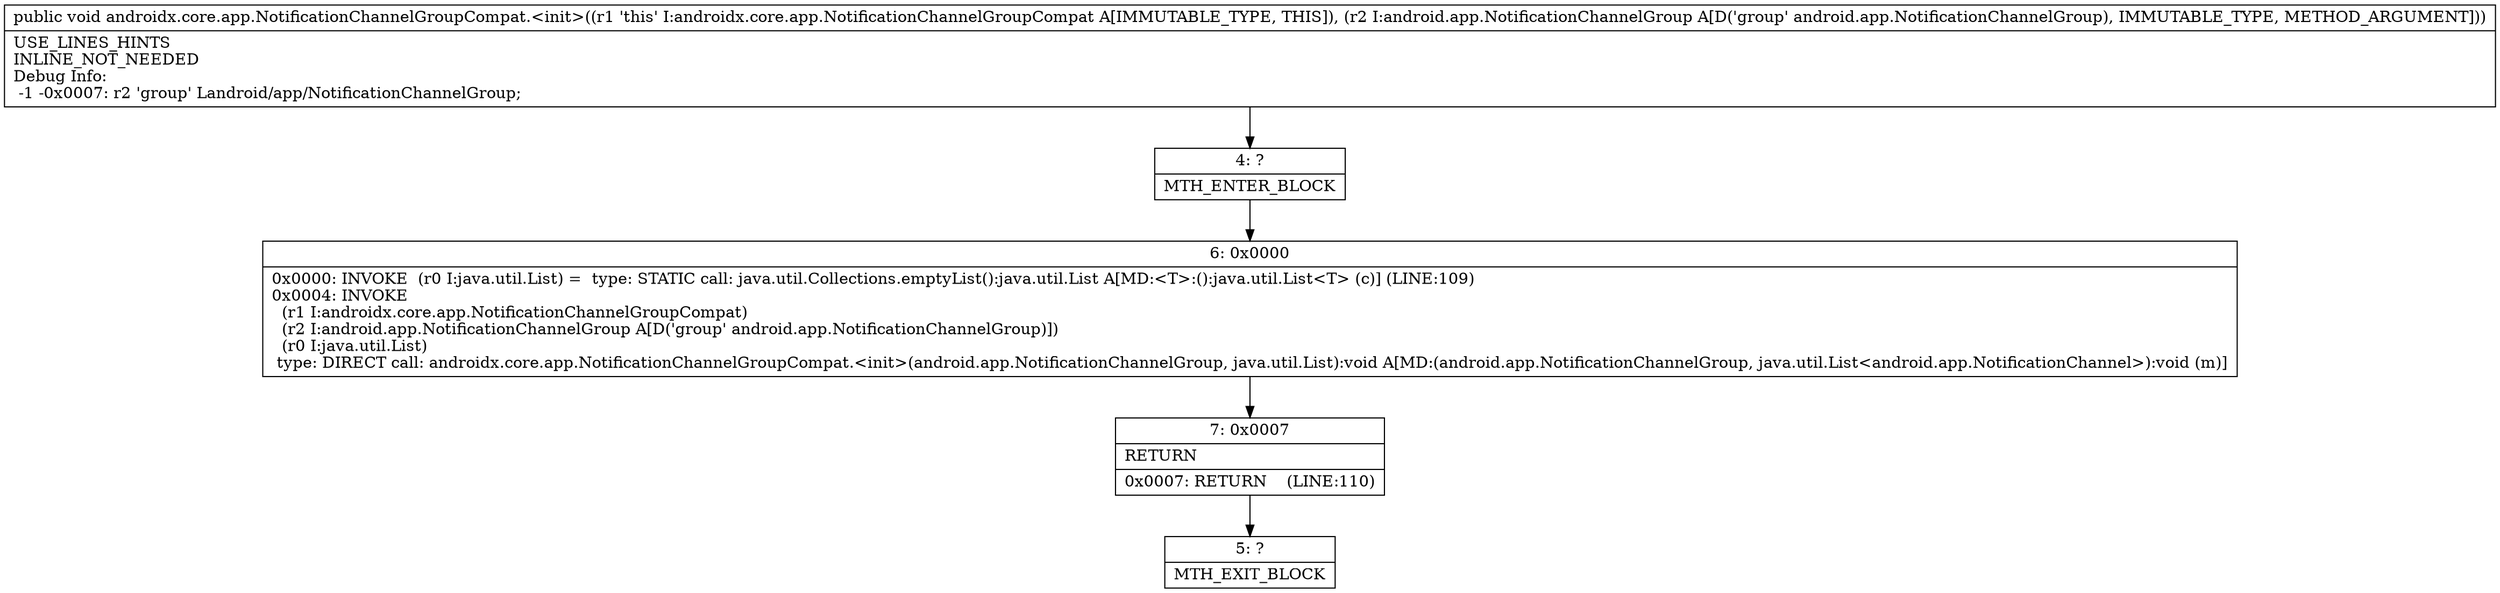 digraph "CFG forandroidx.core.app.NotificationChannelGroupCompat.\<init\>(Landroid\/app\/NotificationChannelGroup;)V" {
Node_4 [shape=record,label="{4\:\ ?|MTH_ENTER_BLOCK\l}"];
Node_6 [shape=record,label="{6\:\ 0x0000|0x0000: INVOKE  (r0 I:java.util.List) =  type: STATIC call: java.util.Collections.emptyList():java.util.List A[MD:\<T\>:():java.util.List\<T\> (c)] (LINE:109)\l0x0004: INVOKE  \l  (r1 I:androidx.core.app.NotificationChannelGroupCompat)\l  (r2 I:android.app.NotificationChannelGroup A[D('group' android.app.NotificationChannelGroup)])\l  (r0 I:java.util.List)\l type: DIRECT call: androidx.core.app.NotificationChannelGroupCompat.\<init\>(android.app.NotificationChannelGroup, java.util.List):void A[MD:(android.app.NotificationChannelGroup, java.util.List\<android.app.NotificationChannel\>):void (m)]\l}"];
Node_7 [shape=record,label="{7\:\ 0x0007|RETURN\l|0x0007: RETURN    (LINE:110)\l}"];
Node_5 [shape=record,label="{5\:\ ?|MTH_EXIT_BLOCK\l}"];
MethodNode[shape=record,label="{public void androidx.core.app.NotificationChannelGroupCompat.\<init\>((r1 'this' I:androidx.core.app.NotificationChannelGroupCompat A[IMMUTABLE_TYPE, THIS]), (r2 I:android.app.NotificationChannelGroup A[D('group' android.app.NotificationChannelGroup), IMMUTABLE_TYPE, METHOD_ARGUMENT]))  | USE_LINES_HINTS\lINLINE_NOT_NEEDED\lDebug Info:\l  \-1 \-0x0007: r2 'group' Landroid\/app\/NotificationChannelGroup;\l}"];
MethodNode -> Node_4;Node_4 -> Node_6;
Node_6 -> Node_7;
Node_7 -> Node_5;
}

